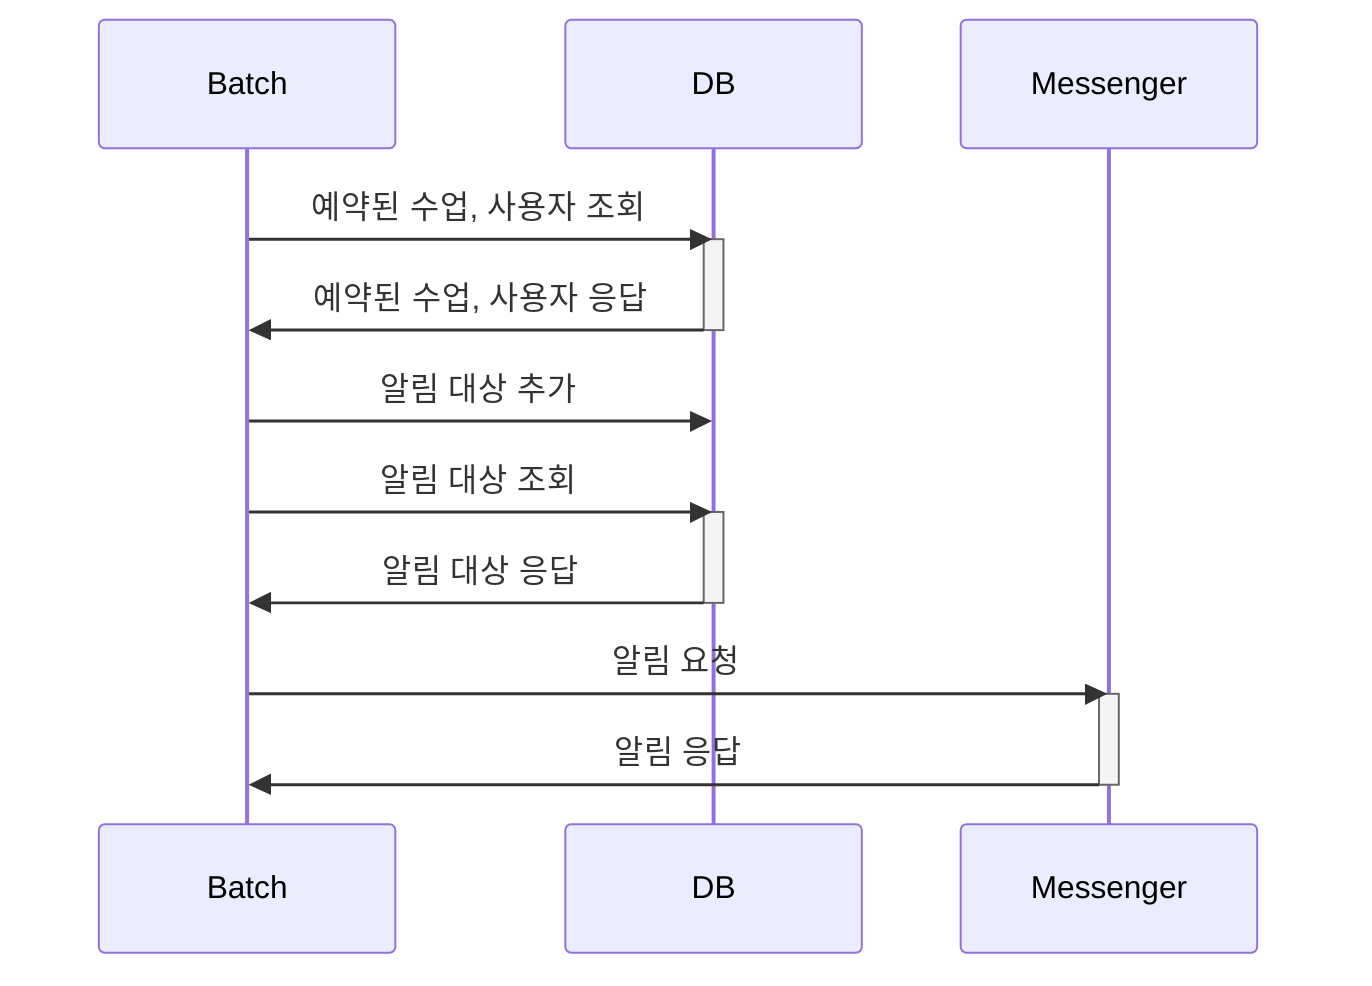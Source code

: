 sequenceDiagram
    participant Batch
    participant DB
    participant Messenger
    Batch->>DB: 예약된 수업, 사용자 조회
    activate DB
    DB->>Batch: 예약된 수업, 사용자 응답
    deactivate DB
    Batch->>DB: 알림 대상 추가

    Batch->>DB: 알림 대상 조회
    activate DB
    DB->>Batch: 알림 대상 응답
    deactivate DB
    Batch->>Messenger: 알림 요청
    activate Messenger
    Messenger->>Batch: 알림 응답
    deactivate Messenger